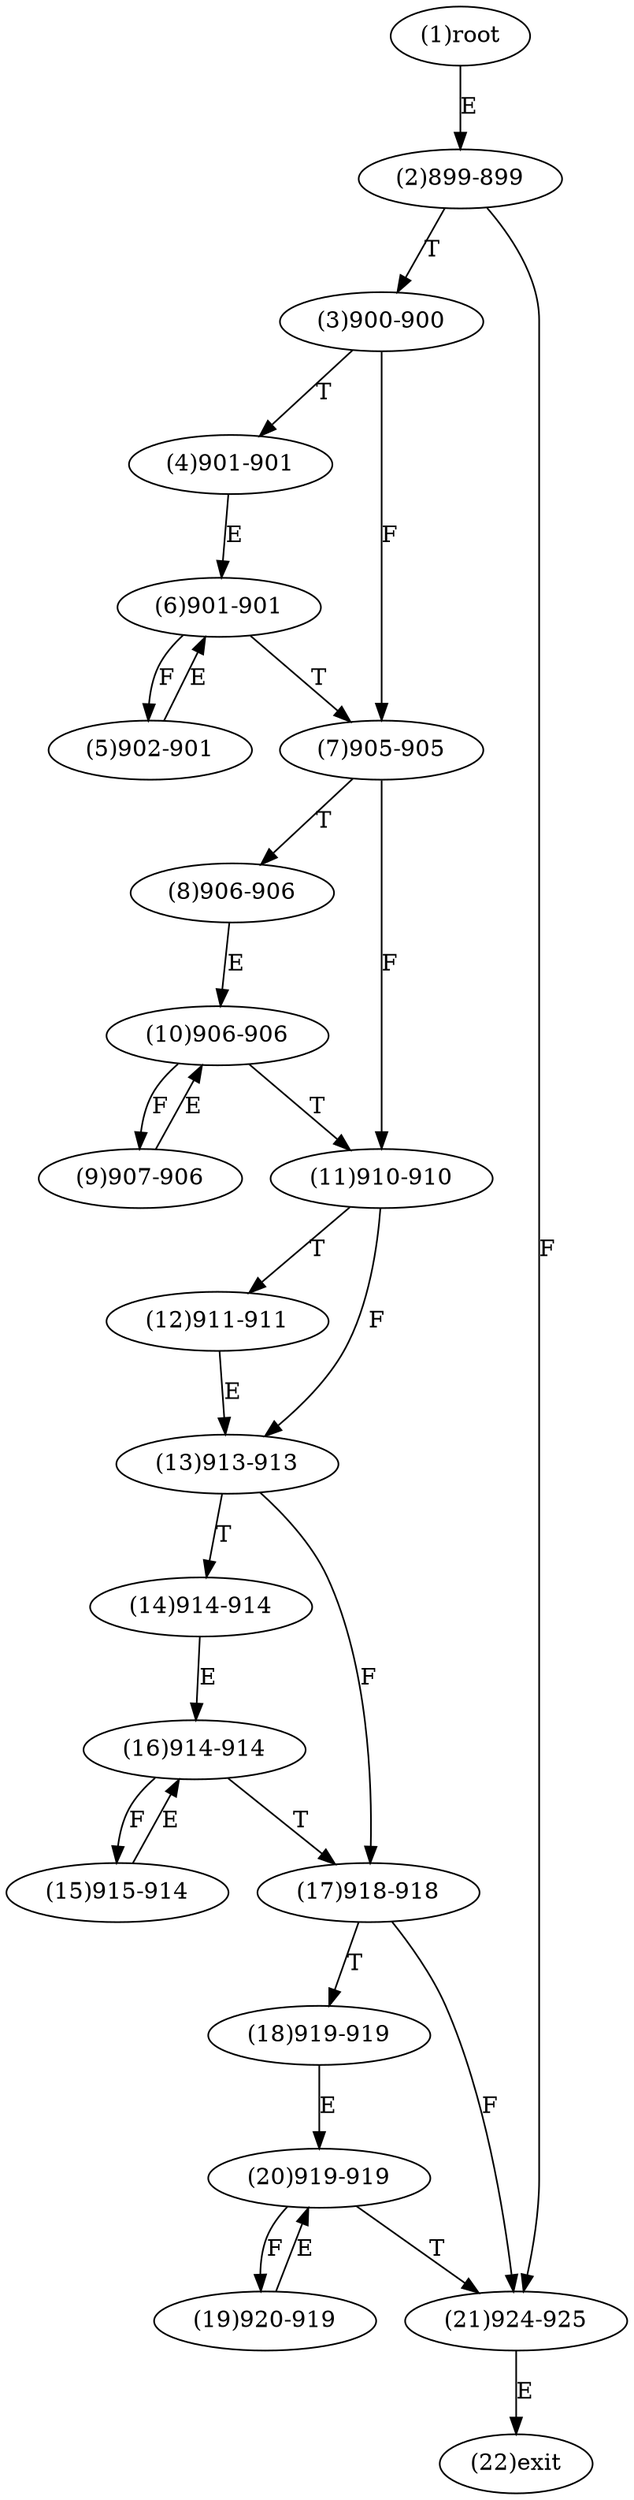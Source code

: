 digraph "" { 
1[ label="(1)root"];
2[ label="(2)899-899"];
3[ label="(3)900-900"];
4[ label="(4)901-901"];
5[ label="(5)902-901"];
6[ label="(6)901-901"];
7[ label="(7)905-905"];
8[ label="(8)906-906"];
9[ label="(9)907-906"];
10[ label="(10)906-906"];
11[ label="(11)910-910"];
12[ label="(12)911-911"];
13[ label="(13)913-913"];
14[ label="(14)914-914"];
15[ label="(15)915-914"];
17[ label="(17)918-918"];
16[ label="(16)914-914"];
19[ label="(19)920-919"];
18[ label="(18)919-919"];
21[ label="(21)924-925"];
20[ label="(20)919-919"];
22[ label="(22)exit"];
1->2[ label="E"];
2->21[ label="F"];
2->3[ label="T"];
3->7[ label="F"];
3->4[ label="T"];
4->6[ label="E"];
5->6[ label="E"];
6->5[ label="F"];
6->7[ label="T"];
7->11[ label="F"];
7->8[ label="T"];
8->10[ label="E"];
9->10[ label="E"];
10->9[ label="F"];
10->11[ label="T"];
11->13[ label="F"];
11->12[ label="T"];
12->13[ label="E"];
13->17[ label="F"];
13->14[ label="T"];
14->16[ label="E"];
15->16[ label="E"];
16->15[ label="F"];
16->17[ label="T"];
17->21[ label="F"];
17->18[ label="T"];
18->20[ label="E"];
19->20[ label="E"];
20->19[ label="F"];
20->21[ label="T"];
21->22[ label="E"];
}